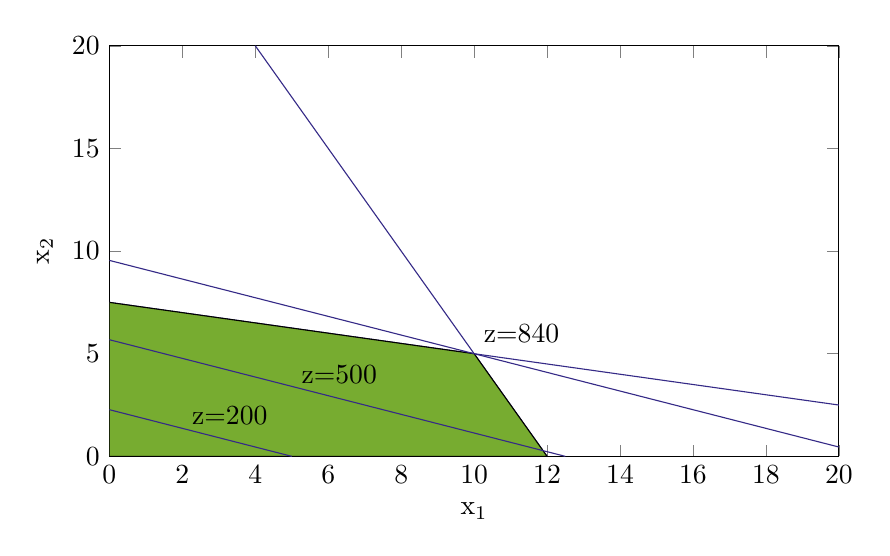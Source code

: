 % This file was created by matlab2tikz.
%
%The latest updates can be retrieved from
%  http://www.mathworks.com/matlabcentral/fileexchange/22022-matlab2tikz-matlab2tikz
%where you can also make suggestions and rate matlab2tikz.
%
\definecolor{mycolor1}{rgb}{0.466,0.674,0.188}%
%
\begin{tikzpicture}

\begin{axis}[%
width=0.764\textwidth,
height=0.43\textwidth,
at={(0\textwidth,0\textwidth)},
scale only axis,
colormap={mymap}{[1pt] rgb(0pt)=(0.208,0.166,0.529); rgb(1pt)=(0.212,0.19,0.578); rgb(2pt)=(0.212,0.214,0.627); rgb(3pt)=(0.208,0.239,0.677); rgb(4pt)=(0.196,0.264,0.728); rgb(5pt)=(0.171,0.292,0.779); rgb(6pt)=(0.125,0.324,0.83); rgb(7pt)=(0.059,0.36,0.868); rgb(8pt)=(0.012,0.388,0.882); rgb(9pt)=(0.006,0.409,0.883); rgb(10pt)=(0.017,0.427,0.879); rgb(11pt)=(0.033,0.443,0.872); rgb(12pt)=(0.05,0.459,0.864); rgb(13pt)=(0.063,0.474,0.855); rgb(14pt)=(0.072,0.489,0.847); rgb(15pt)=(0.078,0.504,0.838); rgb(16pt)=(0.079,0.52,0.831); rgb(17pt)=(0.075,0.538,0.826); rgb(18pt)=(0.064,0.557,0.824); rgb(19pt)=(0.049,0.577,0.823); rgb(20pt)=(0.034,0.597,0.82); rgb(21pt)=(0.026,0.614,0.814); rgb(22pt)=(0.024,0.629,0.804); rgb(23pt)=(0.023,0.642,0.791); rgb(24pt)=(0.023,0.653,0.777); rgb(25pt)=(0.027,0.664,0.761); rgb(26pt)=(0.038,0.674,0.744); rgb(27pt)=(0.059,0.684,0.725); rgb(28pt)=(0.084,0.693,0.706); rgb(29pt)=(0.113,0.702,0.686); rgb(30pt)=(0.145,0.71,0.665); rgb(31pt)=(0.18,0.718,0.642); rgb(32pt)=(0.218,0.725,0.619); rgb(33pt)=(0.259,0.732,0.595); rgb(34pt)=(0.302,0.738,0.571); rgb(35pt)=(0.348,0.742,0.547); rgb(36pt)=(0.395,0.746,0.524); rgb(37pt)=(0.442,0.748,0.503); rgb(38pt)=(0.487,0.749,0.484); rgb(39pt)=(0.53,0.749,0.466); rgb(40pt)=(0.571,0.749,0.449); rgb(41pt)=(0.61,0.747,0.434); rgb(42pt)=(0.647,0.746,0.419); rgb(43pt)=(0.683,0.743,0.404); rgb(44pt)=(0.718,0.741,0.39); rgb(45pt)=(0.752,0.738,0.377); rgb(46pt)=(0.786,0.736,0.363); rgb(47pt)=(0.819,0.733,0.35); rgb(48pt)=(0.851,0.73,0.336); rgb(49pt)=(0.882,0.727,0.322); rgb(50pt)=(0.914,0.726,0.306); rgb(51pt)=(0.945,0.726,0.289); rgb(52pt)=(0.974,0.731,0.267); rgb(53pt)=(0.994,0.745,0.24); rgb(54pt)=(0.999,0.765,0.216); rgb(55pt)=(0.996,0.786,0.197); rgb(56pt)=(0.988,0.807,0.179); rgb(57pt)=(0.979,0.827,0.163); rgb(58pt)=(0.97,0.848,0.147); rgb(59pt)=(0.963,0.871,0.131); rgb(60pt)=(0.959,0.895,0.113); rgb(61pt)=(0.96,0.922,0.095); rgb(62pt)=(0.966,0.951,0.076); rgb(63pt)=(0.976,0.983,0.054)},
xmin=0,
xmax=20,
xlabel={${\text{x}}_{\text{1}}$},
ymin=0,
ymax=20,
ylabel={${\text{x}}_{\text{2}}$},
axis background/.style={fill=white}
]
\addplot[contour prepared, contour prepared format=matlab, contour/labels=false] table[row sep=crcr] {%
%
0	351\\
4	20\\
4	20\\
4.032	19.92\\
4.064	19.84\\
4.08	19.8\\
4.096	19.76\\
4.128	19.68\\
4.16	19.6\\
4.16	19.6\\
4.192	19.52\\
4.224	19.44\\
4.24	19.4\\
4.256	19.36\\
4.288	19.28\\
4.32	19.2\\
4.32	19.2\\
4.352	19.12\\
4.384	19.04\\
4.4	19\\
4.416	18.96\\
4.448	18.88\\
4.48	18.8\\
4.48	18.8\\
4.512	18.72\\
4.544	18.64\\
4.56	18.6\\
4.576	18.56\\
4.608	18.48\\
4.64	18.4\\
4.64	18.4\\
4.672	18.32\\
4.704	18.24\\
4.72	18.2\\
4.736	18.16\\
4.768	18.08\\
4.8	18\\
4.8	18\\
4.832	17.92\\
4.864	17.84\\
4.88	17.8\\
4.896	17.76\\
4.928	17.68\\
4.96	17.6\\
4.96	17.6\\
4.992	17.52\\
5.024	17.44\\
5.04	17.4\\
5.056	17.36\\
5.088	17.28\\
5.12	17.2\\
5.12	17.2\\
5.152	17.12\\
5.184	17.04\\
5.2	17\\
5.216	16.96\\
5.248	16.88\\
5.28	16.8\\
5.28	16.8\\
5.312	16.72\\
5.344	16.64\\
5.36	16.6\\
5.376	16.56\\
5.408	16.48\\
5.44	16.4\\
5.44	16.4\\
5.472	16.32\\
5.504	16.24\\
5.52	16.2\\
5.536	16.16\\
5.568	16.08\\
5.6	16\\
5.6	16\\
5.632	15.92\\
5.664	15.84\\
5.68	15.8\\
5.696	15.76\\
5.728	15.68\\
5.76	15.6\\
5.76	15.6\\
5.792	15.52\\
5.824	15.44\\
5.84	15.4\\
5.856	15.36\\
5.888	15.28\\
5.92	15.2\\
5.92	15.2\\
5.952	15.12\\
5.984	15.04\\
6	15\\
6.016	14.96\\
6.048	14.88\\
6.08	14.8\\
6.08	14.8\\
6.112	14.72\\
6.144	14.64\\
6.16	14.6\\
6.176	14.56\\
6.208	14.48\\
6.24	14.4\\
6.24	14.4\\
6.272	14.32\\
6.304	14.24\\
6.32	14.2\\
6.336	14.16\\
6.368	14.08\\
6.4	14\\
6.4	14\\
6.432	13.92\\
6.464	13.84\\
6.48	13.8\\
6.496	13.76\\
6.528	13.68\\
6.56	13.6\\
6.56	13.6\\
6.592	13.52\\
6.624	13.44\\
6.64	13.4\\
6.656	13.36\\
6.688	13.28\\
6.72	13.2\\
6.72	13.2\\
6.752	13.12\\
6.784	13.04\\
6.8	13\\
6.816	12.96\\
6.848	12.88\\
6.88	12.8\\
6.88	12.8\\
6.912	12.72\\
6.944	12.64\\
6.96	12.6\\
6.976	12.56\\
7.008	12.48\\
7.04	12.4\\
7.04	12.4\\
7.072	12.32\\
7.104	12.24\\
7.12	12.2\\
7.136	12.16\\
7.168	12.08\\
7.2	12\\
7.2	12\\
7.232	11.92\\
7.264	11.84\\
7.28	11.8\\
7.296	11.76\\
7.328	11.68\\
7.36	11.6\\
7.36	11.6\\
7.392	11.52\\
7.424	11.44\\
7.44	11.4\\
7.456	11.36\\
7.488	11.28\\
7.52	11.2\\
7.52	11.2\\
7.552	11.12\\
7.584	11.04\\
7.6	11\\
7.616	10.96\\
7.648	10.88\\
7.68	10.8\\
7.68	10.8\\
7.712	10.72\\
7.744	10.64\\
7.76	10.6\\
7.776	10.56\\
7.808	10.48\\
7.84	10.4\\
7.84	10.4\\
7.872	10.32\\
7.904	10.24\\
7.92	10.2\\
7.936	10.16\\
7.968	10.08\\
8	10\\
8	10\\
8.032	9.92\\
8.064	9.84\\
8.08	9.8\\
8.096	9.76\\
8.128	9.68\\
8.16	9.6\\
8.16	9.6\\
8.192	9.52\\
8.224	9.44\\
8.24	9.4\\
8.256	9.36\\
8.288	9.28\\
8.32	9.2\\
8.32	9.2\\
8.352	9.12\\
8.384	9.04\\
8.4	9\\
8.416	8.96\\
8.448	8.88\\
8.48	8.8\\
8.48	8.8\\
8.512	8.72\\
8.544	8.64\\
8.56	8.6\\
8.576	8.56\\
8.608	8.48\\
8.64	8.4\\
8.64	8.4\\
8.672	8.32\\
8.704	8.24\\
8.72	8.2\\
8.736	8.16\\
8.768	8.08\\
8.8	8\\
8.8	8\\
8.832	7.92\\
8.864	7.84\\
8.88	7.8\\
8.896	7.76\\
8.928	7.68\\
8.96	7.6\\
8.96	7.6\\
8.992	7.52\\
9.024	7.44\\
9.04	7.4\\
9.056	7.36\\
9.088	7.28\\
9.12	7.2\\
9.12	7.2\\
9.152	7.12\\
9.184	7.04\\
9.2	7\\
9.216	6.96\\
9.248	6.88\\
9.28	6.8\\
9.28	6.8\\
9.312	6.72\\
9.344	6.64\\
9.36	6.6\\
9.376	6.56\\
9.408	6.48\\
9.44	6.4\\
9.44	6.4\\
9.472	6.32\\
9.504	6.24\\
9.52	6.2\\
9.536	6.16\\
9.568	6.08\\
9.6	6\\
9.6	6\\
9.632	5.92\\
9.664	5.84\\
9.68	5.8\\
9.696	5.76\\
9.728	5.68\\
9.76	5.6\\
9.76	5.6\\
9.792	5.52\\
9.824	5.44\\
9.84	5.4\\
9.856	5.36\\
9.888	5.28\\
9.92	5.2\\
9.92	5.2\\
9.952	5.12\\
9.984	5.04\\
10	5\\
10.016	4.96\\
10.048	4.88\\
10.08	4.8\\
10.08	4.8\\
10.112	4.72\\
10.144	4.64\\
10.16	4.6\\
10.176	4.56\\
10.208	4.48\\
10.24	4.4\\
10.24	4.4\\
10.272	4.32\\
10.304	4.24\\
10.32	4.2\\
10.336	4.16\\
10.368	4.08\\
10.4	4\\
10.4	4\\
10.432	3.92\\
10.464	3.84\\
10.48	3.8\\
10.496	3.76\\
10.528	3.68\\
10.56	3.6\\
10.56	3.6\\
10.592	3.52\\
10.624	3.44\\
10.64	3.4\\
10.656	3.36\\
10.688	3.28\\
10.72	3.2\\
10.72	3.2\\
10.752	3.12\\
10.784	3.04\\
10.8	3\\
10.816	2.96\\
10.848	2.88\\
10.88	2.8\\
10.88	2.8\\
10.912	2.72\\
10.944	2.64\\
10.96	2.6\\
10.976	2.56\\
11.008	2.48\\
11.04	2.4\\
11.04	2.4\\
11.072	2.32\\
11.104	2.24\\
11.12	2.2\\
11.136	2.16\\
11.168	2.08\\
11.2	2\\
11.2	2\\
11.232	1.92\\
11.264	1.84\\
11.28	1.8\\
11.296	1.76\\
11.328	1.68\\
11.36	1.6\\
11.36	1.6\\
11.392	1.52\\
11.424	1.44\\
11.44	1.4\\
11.456	1.36\\
11.488	1.28\\
11.52	1.2\\
11.52	1.2\\
11.552	1.12\\
11.584	1.04\\
11.6	1\\
11.616	0.96\\
11.648	0.88\\
11.68	0.8\\
11.68	0.8\\
11.712	0.72\\
11.744	0.64\\
11.76	0.6\\
11.776	0.56\\
11.808	0.48\\
11.84	0.4\\
11.84	0.4\\
11.872	0.32\\
11.904	0.24\\
11.92	0.2\\
11.936	0.16\\
11.968	0.08\\
12	0\\
};
\addplot[contour prepared, contour prepared format=matlab, contour/labels=false] table[row sep=crcr] {%
%
0	313\\
0	7.5\\
0.08	7.48\\
0.16	7.46\\
0.24	7.44\\
0.24	7.44\\
0.32	7.42\\
0.4	7.4\\
0.48	7.38\\
0.56	7.36\\
0.56	7.36\\
0.64	7.34\\
0.72	7.32\\
0.8	7.3\\
0.88	7.28\\
0.88	7.28\\
0.96	7.26\\
1.04	7.24\\
1.12	7.22\\
1.2	7.2\\
1.2	7.2\\
1.28	7.18\\
1.36	7.16\\
1.44	7.14\\
1.52	7.12\\
1.52	7.12\\
1.6	7.1\\
1.68	7.08\\
1.76	7.06\\
1.84	7.04\\
1.84	7.04\\
1.92	7.02\\
2	7\\
2.08	6.98\\
2.16	6.96\\
2.16	6.96\\
2.24	6.94\\
2.32	6.92\\
2.4	6.9\\
2.48	6.88\\
2.48	6.88\\
2.56	6.86\\
2.64	6.84\\
2.72	6.82\\
2.8	6.8\\
2.8	6.8\\
2.88	6.78\\
2.96	6.76\\
3.04	6.74\\
3.12	6.72\\
3.12	6.72\\
3.2	6.7\\
3.28	6.68\\
3.36	6.66\\
3.44	6.64\\
3.44	6.64\\
3.52	6.62\\
3.6	6.6\\
3.68	6.58\\
3.76	6.56\\
3.76	6.56\\
3.84	6.54\\
3.92	6.52\\
4	6.5\\
4.08	6.48\\
4.08	6.48\\
4.16	6.46\\
4.24	6.44\\
4.32	6.42\\
4.4	6.4\\
4.4	6.4\\
4.48	6.38\\
4.56	6.36\\
4.64	6.34\\
4.72	6.32\\
4.72	6.32\\
4.8	6.3\\
4.88	6.28\\
4.96	6.26\\
5.04	6.24\\
5.04	6.24\\
5.12	6.22\\
5.2	6.2\\
5.28	6.18\\
5.36	6.16\\
5.36	6.16\\
5.44	6.14\\
5.52	6.12\\
5.6	6.1\\
5.68	6.08\\
5.68	6.08\\
5.76	6.06\\
5.84	6.04\\
5.92	6.02\\
6	6\\
6	6\\
6.08	5.98\\
6.16	5.96\\
6.24	5.94\\
6.32	5.92\\
6.32	5.92\\
6.4	5.9\\
6.48	5.88\\
6.56	5.86\\
6.64	5.84\\
6.64	5.84\\
6.72	5.82\\
6.8	5.8\\
6.88	5.78\\
6.96	5.76\\
6.96	5.76\\
7.04	5.74\\
7.12	5.72\\
7.2	5.7\\
7.28	5.68\\
7.28	5.68\\
7.36	5.66\\
7.44	5.64\\
7.52	5.62\\
7.6	5.6\\
7.6	5.6\\
7.68	5.58\\
7.76	5.56\\
7.84	5.54\\
7.92	5.52\\
7.92	5.52\\
8	5.5\\
8.08	5.48\\
8.16	5.46\\
8.24	5.44\\
8.24	5.44\\
8.32	5.42\\
8.4	5.4\\
8.48	5.38\\
8.56	5.36\\
8.56	5.36\\
8.64	5.34\\
8.72	5.32\\
8.8	5.3\\
8.88	5.28\\
8.88	5.28\\
8.96	5.26\\
9.04	5.24\\
9.12	5.22\\
9.2	5.2\\
9.2	5.2\\
9.28	5.18\\
9.36	5.16\\
9.44	5.14\\
9.52	5.12\\
9.52	5.12\\
9.6	5.1\\
9.68	5.08\\
9.76	5.06\\
9.84	5.04\\
9.84	5.04\\
9.92	5.02\\
10	5\\
10.08	4.98\\
10.16	4.96\\
10.16	4.96\\
10.24	4.94\\
10.32	4.92\\
10.4	4.9\\
10.48	4.88\\
10.48	4.88\\
10.56	4.86\\
10.64	4.84\\
10.72	4.82\\
10.8	4.8\\
10.8	4.8\\
10.88	4.78\\
10.96	4.76\\
11.04	4.74\\
11.12	4.72\\
11.12	4.72\\
11.2	4.7\\
11.28	4.68\\
11.36	4.66\\
11.44	4.64\\
11.44	4.64\\
11.52	4.62\\
11.6	4.6\\
11.68	4.58\\
11.76	4.56\\
11.76	4.56\\
11.84	4.54\\
11.92	4.52\\
12	4.5\\
12.08	4.48\\
12.08	4.48\\
12.16	4.46\\
12.24	4.44\\
12.32	4.42\\
12.4	4.4\\
12.4	4.4\\
12.48	4.38\\
12.56	4.36\\
12.64	4.34\\
12.72	4.32\\
12.72	4.32\\
12.8	4.3\\
12.88	4.28\\
12.96	4.26\\
13.04	4.24\\
13.04	4.24\\
13.12	4.22\\
13.2	4.2\\
13.28	4.18\\
13.36	4.16\\
13.36	4.16\\
13.44	4.14\\
13.52	4.12\\
13.6	4.1\\
13.68	4.08\\
13.68	4.08\\
13.76	4.06\\
13.84	4.04\\
13.92	4.02\\
14	4\\
14	4\\
14.08	3.98\\
14.16	3.96\\
14.24	3.94\\
14.32	3.92\\
14.32	3.92\\
14.4	3.9\\
14.48	3.88\\
14.56	3.86\\
14.64	3.84\\
14.64	3.84\\
14.72	3.82\\
14.8	3.8\\
14.88	3.78\\
14.96	3.76\\
14.96	3.76\\
15.04	3.74\\
15.12	3.72\\
15.2	3.7\\
15.28	3.68\\
15.28	3.68\\
15.36	3.66\\
15.44	3.64\\
15.52	3.62\\
15.6	3.6\\
15.6	3.6\\
15.68	3.58\\
15.76	3.56\\
15.84	3.54\\
15.92	3.52\\
15.92	3.52\\
16	3.5\\
16.08	3.48\\
16.16	3.46\\
16.24	3.44\\
16.24	3.44\\
16.32	3.42\\
16.4	3.4\\
16.48	3.38\\
16.56	3.36\\
16.56	3.36\\
16.64	3.34\\
16.72	3.32\\
16.8	3.3\\
16.88	3.28\\
16.88	3.28\\
16.96	3.26\\
17.04	3.24\\
17.12	3.22\\
17.2	3.2\\
17.2	3.2\\
17.28	3.18\\
17.36	3.16\\
17.44	3.14\\
17.52	3.12\\
17.52	3.12\\
17.6	3.1\\
17.68	3.08\\
17.76	3.06\\
17.84	3.04\\
17.84	3.04\\
17.92	3.02\\
18	3\\
18.08	2.98\\
18.16	2.96\\
18.16	2.96\\
18.24	2.94\\
18.32	2.92\\
18.4	2.9\\
18.48	2.88\\
18.48	2.88\\
18.56	2.86\\
18.64	2.84\\
18.72	2.82\\
18.8	2.8\\
18.8	2.8\\
18.88	2.78\\
18.96	2.76\\
19.04	2.74\\
19.12	2.72\\
19.12	2.72\\
19.2	2.7\\
19.28	2.68\\
19.36	2.66\\
19.44	2.64\\
19.44	2.64\\
19.52	2.62\\
19.6	2.6\\
19.68	2.58\\
19.76	2.56\\
19.76	2.56\\
19.84	2.54\\
19.92	2.52\\
20	2.5\\
};

\addplot[area legend,solid,draw=black,fill=mycolor1,forget plot]
table[row sep=crcr] {%
x	y\\
0	7.5\\
10	5\\
12	0\\
0	0\\
}--cycle;
\addplot[contour prepared, contour prepared format=matlab, contour/labels=false] table[row sep=crcr] {%
%
0	92\\
0	2.273\\
0.072	2.24\\
0.08	2.236\\
0.16	2.2\\
0.24	2.164\\
0.248	2.16\\
0.32	2.127\\
0.4	2.091\\
0.424	2.08\\
0.48	2.055\\
0.56	2.018\\
0.6	2\\
0.64	1.982\\
0.72	1.945\\
0.776	1.92\\
0.8	1.909\\
0.88	1.873\\
0.952	1.84\\
0.96	1.836\\
1.04	1.8\\
1.12	1.764\\
1.128	1.76\\
1.2	1.727\\
1.28	1.691\\
1.304	1.68\\
1.36	1.655\\
1.44	1.618\\
1.48	1.6\\
1.52	1.582\\
1.6	1.545\\
1.656	1.52\\
1.68	1.509\\
1.76	1.473\\
1.832	1.44\\
1.84	1.436\\
1.92	1.4\\
2	1.364\\
2.008	1.36\\
2.08	1.327\\
2.16	1.291\\
2.184	1.28\\
2.24	1.255\\
2.32	1.218\\
2.36	1.2\\
2.4	1.182\\
2.48	1.145\\
2.536	1.12\\
2.56	1.109\\
2.64	1.073\\
2.712	1.04\\
2.72	1.036\\
2.8	1\\
2.88	0.964\\
2.888	0.96\\
2.96	0.927\\
3.04	0.891\\
3.064	0.88\\
3.12	0.855\\
3.2	0.818\\
3.24	0.8\\
3.28	0.782\\
3.36	0.745\\
3.416	0.72\\
3.44	0.709\\
3.52	0.673\\
3.592	0.64\\
3.6	0.636\\
3.68	0.6\\
3.76	0.564\\
3.768	0.56\\
3.84	0.527\\
3.92	0.491\\
3.944	0.48\\
4	0.455\\
4.08	0.418\\
4.12	0.4\\
4.16	0.382\\
4.24	0.345\\
4.296	0.32\\
4.32	0.309\\
4.4	0.273\\
4.472	0.24\\
4.48	0.236\\
4.56	0.2\\
4.64	0.164\\
4.648	0.16\\
4.72	0.127\\
4.8	0.091\\
4.824	0.08\\
4.88	0.055\\
4.96	0.018\\
5	0\\
};
\addplot[contour prepared, contour prepared format=matlab, contour/labels=false] table[row sep=crcr] {%
%
0	229\\
0	5.682\\
0.004	5.68\\
0.08	5.645\\
0.16	5.609\\
0.18	5.6\\
0.24	5.573\\
0.32	5.536\\
0.356	5.52\\
0.4	5.5\\
0.48	5.464\\
0.532	5.44\\
0.56	5.427\\
0.64	5.391\\
0.708	5.36\\
0.72	5.355\\
0.8	5.318\\
0.88	5.282\\
0.884	5.28\\
0.96	5.245\\
1.04	5.209\\
1.06	5.2\\
1.12	5.173\\
1.2	5.136\\
1.236	5.12\\
1.28	5.1\\
1.36	5.064\\
1.412	5.04\\
1.44	5.027\\
1.52	4.991\\
1.588	4.96\\
1.6	4.955\\
1.68	4.918\\
1.76	4.882\\
1.764	4.88\\
1.84	4.845\\
1.92	4.809\\
1.94	4.8\\
2	4.773\\
2.08	4.736\\
2.116	4.72\\
2.16	4.7\\
2.24	4.664\\
2.292	4.64\\
2.32	4.627\\
2.4	4.591\\
2.468	4.56\\
2.48	4.555\\
2.56	4.518\\
2.64	4.482\\
2.644	4.48\\
2.72	4.445\\
2.8	4.409\\
2.82	4.4\\
2.88	4.373\\
2.96	4.336\\
2.996	4.32\\
3.04	4.3\\
3.12	4.264\\
3.172	4.24\\
3.2	4.227\\
3.28	4.191\\
3.348	4.16\\
3.36	4.155\\
3.44	4.118\\
3.52	4.082\\
3.524	4.08\\
3.6	4.045\\
3.68	4.009\\
3.7	4\\
3.76	3.973\\
3.84	3.936\\
3.876	3.92\\
3.92	3.9\\
4	3.864\\
4.052	3.84\\
4.08	3.827\\
4.16	3.791\\
4.228	3.76\\
4.24	3.755\\
4.32	3.718\\
4.4	3.682\\
4.404	3.68\\
4.48	3.645\\
4.56	3.609\\
4.58	3.6\\
4.64	3.573\\
4.72	3.536\\
4.756	3.52\\
4.8	3.5\\
4.88	3.464\\
4.932	3.44\\
4.96	3.427\\
5.04	3.391\\
5.108	3.36\\
5.12	3.355\\
5.2	3.318\\
5.28	3.282\\
5.284	3.28\\
5.36	3.245\\
5.44	3.209\\
5.46	3.2\\
5.52	3.173\\
5.6	3.136\\
5.636	3.12\\
5.68	3.1\\
5.76	3.064\\
5.812	3.04\\
5.84	3.027\\
5.92	2.991\\
5.988	2.96\\
6	2.955\\
6.08	2.918\\
6.16	2.882\\
6.164	2.88\\
6.24	2.845\\
6.32	2.809\\
6.34	2.8\\
6.4	2.773\\
6.48	2.736\\
6.516	2.72\\
6.56	2.7\\
6.64	2.664\\
6.692	2.64\\
6.72	2.627\\
6.8	2.591\\
6.868	2.56\\
6.88	2.555\\
6.96	2.518\\
7.04	2.482\\
7.044	2.48\\
7.12	2.445\\
7.2	2.409\\
7.22	2.4\\
7.28	2.373\\
7.36	2.336\\
7.396	2.32\\
7.44	2.3\\
7.52	2.264\\
7.572	2.24\\
7.6	2.227\\
7.68	2.191\\
7.748	2.16\\
7.76	2.155\\
7.84	2.118\\
7.92	2.082\\
7.924	2.08\\
8	2.045\\
8.08	2.009\\
8.1	2\\
8.16	1.973\\
8.24	1.936\\
8.276	1.92\\
8.32	1.9\\
8.4	1.864\\
8.452	1.84\\
8.48	1.827\\
8.56	1.791\\
8.628	1.76\\
8.64	1.755\\
8.72	1.718\\
8.8	1.682\\
8.804	1.68\\
8.88	1.645\\
8.96	1.609\\
8.98	1.6\\
9.04	1.573\\
9.12	1.536\\
9.156	1.52\\
9.2	1.5\\
9.28	1.464\\
9.332	1.44\\
9.36	1.427\\
9.44	1.391\\
9.508	1.36\\
9.52	1.355\\
9.6	1.318\\
9.68	1.282\\
9.684	1.28\\
9.76	1.245\\
9.84	1.209\\
9.86	1.2\\
9.92	1.173\\
10	1.136\\
10.036	1.12\\
10.08	1.1\\
10.16	1.064\\
10.212	1.04\\
10.24	1.027\\
10.32	0.991\\
10.388	0.96\\
10.4	0.955\\
10.48	0.918\\
10.56	0.882\\
10.564	0.88\\
10.64	0.845\\
10.72	0.809\\
10.74	0.8\\
10.8	0.773\\
10.88	0.736\\
10.916	0.72\\
10.96	0.7\\
11.04	0.664\\
11.092	0.64\\
11.12	0.627\\
11.2	0.591\\
11.268	0.56\\
11.28	0.555\\
11.36	0.518\\
11.44	0.482\\
11.444	0.48\\
11.52	0.445\\
11.6	0.409\\
11.62	0.4\\
11.68	0.373\\
11.76	0.336\\
11.796	0.32\\
11.84	0.3\\
11.92	0.264\\
11.972	0.24\\
12	0.227\\
12.08	0.191\\
12.148	0.16\\
12.16	0.155\\
12.24	0.118\\
12.32	0.082\\
12.324	0.08\\
12.4	0.045\\
12.48	0.009\\
12.5	0\\
};
\addplot[contour prepared, contour prepared format=matlab, contour/labels=false] table[row sep=crcr] {%
%
0	365\\
0	9.545\\
0.056	9.52\\
0.08	9.509\\
0.16	9.473\\
0.232	9.44\\
0.24	9.436\\
0.32	9.4\\
0.4	9.364\\
0.408	9.36\\
0.48	9.327\\
0.56	9.291\\
0.584	9.28\\
0.64	9.255\\
0.72	9.218\\
0.76	9.2\\
0.8	9.182\\
0.88	9.145\\
0.936	9.12\\
0.96	9.109\\
1.04	9.073\\
1.112	9.04\\
1.12	9.036\\
1.2	9\\
1.28	8.964\\
1.288	8.96\\
1.36	8.927\\
1.44	8.891\\
1.464	8.88\\
1.52	8.855\\
1.6	8.818\\
1.64	8.8\\
1.68	8.782\\
1.76	8.745\\
1.816	8.72\\
1.84	8.709\\
1.92	8.673\\
1.992	8.64\\
2	8.636\\
2.08	8.6\\
2.16	8.564\\
2.168	8.56\\
2.24	8.527\\
2.32	8.491\\
2.344	8.48\\
2.4	8.455\\
2.48	8.418\\
2.52	8.4\\
2.56	8.382\\
2.64	8.345\\
2.696	8.32\\
2.72	8.309\\
2.8	8.273\\
2.872	8.24\\
2.88	8.236\\
2.96	8.2\\
3.04	8.164\\
3.048	8.16\\
3.12	8.127\\
3.2	8.091\\
3.224	8.08\\
3.28	8.055\\
3.36	8.018\\
3.4	8\\
3.44	7.982\\
3.52	7.945\\
3.576	7.92\\
3.6	7.909\\
3.68	7.873\\
3.752	7.84\\
3.76	7.836\\
3.84	7.8\\
3.92	7.764\\
3.928	7.76\\
4	7.727\\
4.08	7.691\\
4.104	7.68\\
4.16	7.655\\
4.24	7.618\\
4.28	7.6\\
4.32	7.582\\
4.4	7.545\\
4.456	7.52\\
4.48	7.509\\
4.56	7.473\\
4.632	7.44\\
4.64	7.436\\
4.72	7.4\\
4.8	7.364\\
4.808	7.36\\
4.88	7.327\\
4.96	7.291\\
4.984	7.28\\
5.04	7.255\\
5.12	7.218\\
5.16	7.2\\
5.2	7.182\\
5.28	7.145\\
5.336	7.12\\
5.36	7.109\\
5.44	7.073\\
5.512	7.04\\
5.52	7.036\\
5.6	7\\
5.68	6.964\\
5.688	6.96\\
5.76	6.927\\
5.84	6.891\\
5.864	6.88\\
5.92	6.855\\
6	6.818\\
6.04	6.8\\
6.08	6.782\\
6.16	6.745\\
6.216	6.72\\
6.24	6.709\\
6.32	6.673\\
6.392	6.64\\
6.4	6.636\\
6.48	6.6\\
6.56	6.564\\
6.568	6.56\\
6.64	6.527\\
6.72	6.491\\
6.744	6.48\\
6.8	6.455\\
6.88	6.418\\
6.92	6.4\\
6.96	6.382\\
7.04	6.345\\
7.096	6.32\\
7.12	6.309\\
7.2	6.273\\
7.272	6.24\\
7.28	6.236\\
7.36	6.2\\
7.44	6.164\\
7.448	6.16\\
7.52	6.127\\
7.6	6.091\\
7.624	6.08\\
7.68	6.055\\
7.76	6.018\\
7.8	6\\
7.84	5.982\\
7.92	5.945\\
7.976	5.92\\
8	5.909\\
8.08	5.873\\
8.152	5.84\\
8.16	5.836\\
8.24	5.8\\
8.32	5.764\\
8.328	5.76\\
8.4	5.727\\
8.48	5.691\\
8.504	5.68\\
8.56	5.655\\
8.64	5.618\\
8.68	5.6\\
8.72	5.582\\
8.8	5.545\\
8.856	5.52\\
8.88	5.509\\
8.96	5.473\\
9.032	5.44\\
9.04	5.436\\
9.12	5.4\\
9.2	5.364\\
9.208	5.36\\
9.28	5.327\\
9.36	5.291\\
9.384	5.28\\
9.44	5.255\\
9.52	5.218\\
9.56	5.2\\
9.6	5.182\\
9.68	5.145\\
9.736	5.12\\
9.76	5.109\\
9.84	5.073\\
9.912	5.04\\
9.92	5.036\\
10	5\\
10.08	4.964\\
10.088	4.96\\
10.16	4.927\\
10.24	4.891\\
10.264	4.88\\
10.32	4.855\\
10.4	4.818\\
10.44	4.8\\
10.48	4.782\\
10.56	4.745\\
10.616	4.72\\
10.64	4.709\\
10.72	4.673\\
10.792	4.64\\
10.8	4.636\\
10.88	4.6\\
10.96	4.564\\
10.968	4.56\\
11.04	4.527\\
11.12	4.491\\
11.144	4.48\\
11.2	4.455\\
11.28	4.418\\
11.32	4.4\\
11.36	4.382\\
11.44	4.345\\
11.496	4.32\\
11.52	4.309\\
11.6	4.273\\
11.672	4.24\\
11.68	4.236\\
11.76	4.2\\
11.84	4.164\\
11.848	4.16\\
11.92	4.127\\
12	4.091\\
12.024	4.08\\
12.08	4.055\\
12.16	4.018\\
12.2	4\\
12.24	3.982\\
12.32	3.945\\
12.376	3.92\\
12.4	3.909\\
12.48	3.873\\
12.552	3.84\\
12.56	3.836\\
12.64	3.8\\
12.72	3.764\\
12.728	3.76\\
12.8	3.727\\
12.88	3.691\\
12.904	3.68\\
12.96	3.655\\
13.04	3.618\\
13.08	3.6\\
13.12	3.582\\
13.2	3.545\\
13.256	3.52\\
13.28	3.509\\
13.36	3.473\\
13.432	3.44\\
13.44	3.436\\
13.52	3.4\\
13.6	3.364\\
13.608	3.36\\
13.68	3.327\\
13.76	3.291\\
13.784	3.28\\
13.84	3.255\\
13.92	3.218\\
13.96	3.2\\
14	3.182\\
14.08	3.145\\
14.136	3.12\\
14.16	3.109\\
14.24	3.073\\
14.312	3.04\\
14.32	3.036\\
14.4	3\\
14.48	2.964\\
14.488	2.96\\
14.56	2.927\\
14.64	2.891\\
14.664	2.88\\
14.72	2.855\\
14.8	2.818\\
14.84	2.8\\
14.88	2.782\\
14.96	2.745\\
15.016	2.72\\
15.04	2.709\\
15.12	2.673\\
15.192	2.64\\
15.2	2.636\\
15.28	2.6\\
15.36	2.564\\
15.368	2.56\\
15.44	2.527\\
15.52	2.491\\
15.544	2.48\\
15.6	2.455\\
15.68	2.418\\
15.72	2.4\\
15.76	2.382\\
15.84	2.345\\
15.896	2.32\\
15.92	2.309\\
16	2.273\\
16.072	2.24\\
16.08	2.236\\
16.16	2.2\\
16.24	2.164\\
16.248	2.16\\
16.32	2.127\\
16.4	2.091\\
16.424	2.08\\
16.48	2.055\\
16.56	2.018\\
16.6	2\\
16.64	1.982\\
16.72	1.945\\
16.776	1.92\\
16.8	1.909\\
16.88	1.873\\
16.952	1.84\\
16.96	1.836\\
17.04	1.8\\
17.12	1.764\\
17.128	1.76\\
17.2	1.727\\
17.28	1.691\\
17.304	1.68\\
17.36	1.655\\
17.44	1.618\\
17.48	1.6\\
17.52	1.582\\
17.6	1.545\\
17.656	1.52\\
17.68	1.509\\
17.76	1.473\\
17.832	1.44\\
17.84	1.436\\
17.92	1.4\\
18	1.364\\
18.008	1.36\\
18.08	1.327\\
18.16	1.291\\
18.184	1.28\\
18.24	1.255\\
18.32	1.218\\
18.36	1.2\\
18.4	1.182\\
18.48	1.145\\
18.536	1.12\\
18.56	1.109\\
18.64	1.073\\
18.712	1.04\\
18.72	1.036\\
18.8	1\\
18.88	0.964\\
18.888	0.96\\
18.96	0.927\\
19.04	0.891\\
19.064	0.88\\
19.12	0.855\\
19.2	0.818\\
19.24	0.8\\
19.28	0.782\\
19.36	0.745\\
19.416	0.72\\
19.44	0.709\\
19.52	0.673\\
19.592	0.64\\
19.6	0.636\\
19.68	0.6\\
19.76	0.564\\
19.768	0.56\\
19.84	0.527\\
19.92	0.491\\
19.944	0.48\\
20	0.455\\
};
\node[right, align=left, text=black]
at (axis cs:2,2) {z=200};
\node[right, align=left, text=black]
at (axis cs:5,4) {z=500};
\node[right, align=left, text=black]
at (axis cs:10,6) {z=840};
\end{axis}
\end{tikzpicture}%